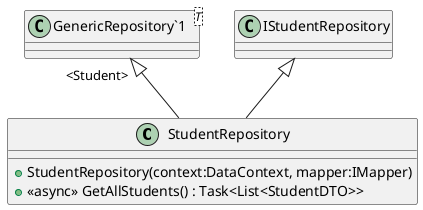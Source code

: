 @startuml
class StudentRepository {
    + StudentRepository(context:DataContext, mapper:IMapper)
    + <<async>> GetAllStudents() : Task<List<StudentDTO>>
}
class "GenericRepository`1"<T> {
}
"GenericRepository`1" "<Student>" <|-- StudentRepository
IStudentRepository <|-- StudentRepository
@enduml
